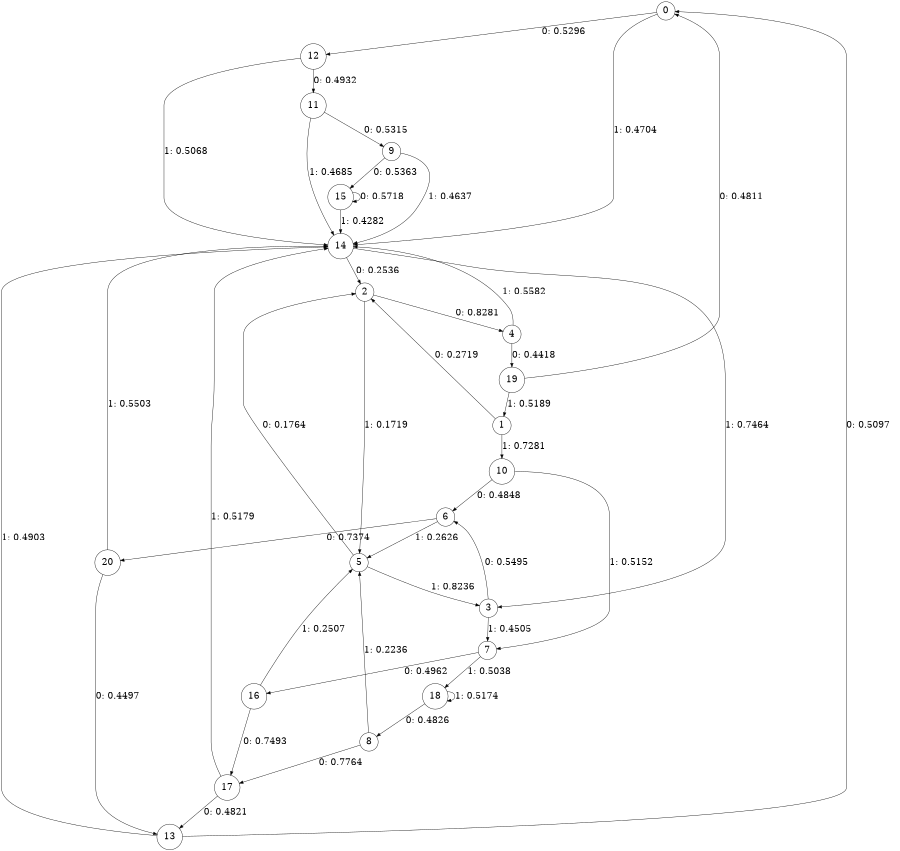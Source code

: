 digraph "ch14concat_phase3_L8" {
size = "6,8.5";
ratio = "fill";
node [shape = circle];
node [fontsize = 24];
edge [fontsize = 24];
0 -> 12 [label = "0: 0.5296   "];
0 -> 14 [label = "1: 0.4704   "];
1 -> 2 [label = "0: 0.2719   "];
1 -> 10 [label = "1: 0.7281   "];
2 -> 4 [label = "0: 0.8281   "];
2 -> 5 [label = "1: 0.1719   "];
3 -> 6 [label = "0: 0.5495   "];
3 -> 7 [label = "1: 0.4505   "];
4 -> 19 [label = "0: 0.4418   "];
4 -> 14 [label = "1: 0.5582   "];
5 -> 2 [label = "0: 0.1764   "];
5 -> 3 [label = "1: 0.8236   "];
6 -> 20 [label = "0: 0.7374   "];
6 -> 5 [label = "1: 0.2626   "];
7 -> 16 [label = "0: 0.4962   "];
7 -> 18 [label = "1: 0.5038   "];
8 -> 17 [label = "0: 0.7764   "];
8 -> 5 [label = "1: 0.2236   "];
9 -> 15 [label = "0: 0.5363   "];
9 -> 14 [label = "1: 0.4637   "];
10 -> 6 [label = "0: 0.4848   "];
10 -> 7 [label = "1: 0.5152   "];
11 -> 9 [label = "0: 0.5315   "];
11 -> 14 [label = "1: 0.4685   "];
12 -> 11 [label = "0: 0.4932   "];
12 -> 14 [label = "1: 0.5068   "];
13 -> 0 [label = "0: 0.5097   "];
13 -> 14 [label = "1: 0.4903   "];
14 -> 2 [label = "0: 0.2536   "];
14 -> 3 [label = "1: 0.7464   "];
15 -> 15 [label = "0: 0.5718   "];
15 -> 14 [label = "1: 0.4282   "];
16 -> 17 [label = "0: 0.7493   "];
16 -> 5 [label = "1: 0.2507   "];
17 -> 13 [label = "0: 0.4821   "];
17 -> 14 [label = "1: 0.5179   "];
18 -> 8 [label = "0: 0.4826   "];
18 -> 18 [label = "1: 0.5174   "];
19 -> 0 [label = "0: 0.4811   "];
19 -> 1 [label = "1: 0.5189   "];
20 -> 13 [label = "0: 0.4497   "];
20 -> 14 [label = "1: 0.5503   "];
}